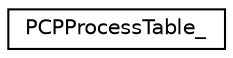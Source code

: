 digraph "Graphical Class Hierarchy"
{
  edge [fontname="Helvetica",fontsize="10",labelfontname="Helvetica",labelfontsize="10"];
  node [fontname="Helvetica",fontsize="10",shape=record];
  rankdir="LR";
  Node0 [label="PCPProcessTable_",height=0.2,width=0.4,color="black", fillcolor="white", style="filled",URL="$structPCPProcessTable__.html"];
}
